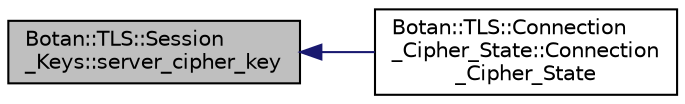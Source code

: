 digraph "Botan::TLS::Session_Keys::server_cipher_key"
{
  edge [fontname="Helvetica",fontsize="10",labelfontname="Helvetica",labelfontsize="10"];
  node [fontname="Helvetica",fontsize="10",shape=record];
  rankdir="LR";
  Node15 [label="Botan::TLS::Session\l_Keys::server_cipher_key",height=0.2,width=0.4,color="black", fillcolor="grey75", style="filled", fontcolor="black"];
  Node15 -> Node16 [dir="back",color="midnightblue",fontsize="10",style="solid"];
  Node16 [label="Botan::TLS::Connection\l_Cipher_State::Connection\l_Cipher_State",height=0.2,width=0.4,color="black", fillcolor="white", style="filled",URL="$class_botan_1_1_t_l_s_1_1_connection___cipher___state.html#a7cac46fbec016d6a6eff0610dc147f85"];
}
